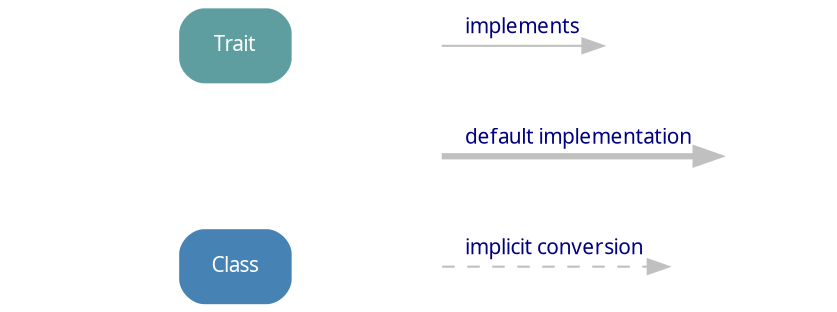 // dot graphs for the Scala 2.8 Collections API
// legend
// (C) 2010 by Mathias

digraph legend {
  bgcolor=transparent
  ranksep=0
  
  // layout help
  node [shape=plaintext, style=invis]
  edge [style=invis]
  Level0 -> Level1 -> Level2
  
  // node definitions
  node [shape=box, style="rounded, filled", fontname=tahoma, fontsize=10, fontcolor=white, color=none]
  Trait [fillcolor=cadetblue]
  Class [fillcolor=steelblue]
  
  // invisible nodes
  node [shape=plaintext, style=invis]
  Spacer; A; B; C; D; E; F
  
  // edges
  edge [style=solid, color=gray, fontname=tahoma, fontsize=10, fontcolor=navy]
  A -> B [label=" implements "]
  C -> D [penwidth=3, label=" default implementation "]
  E -> F [style=dashed, label=" implicit conversion "]

  // layout
  { rank=same; Level0; Trait; A; B; }
  { rank=same; Level1; Spacer; C; D; }
  { rank=same; Level2; Class; E; F }
}